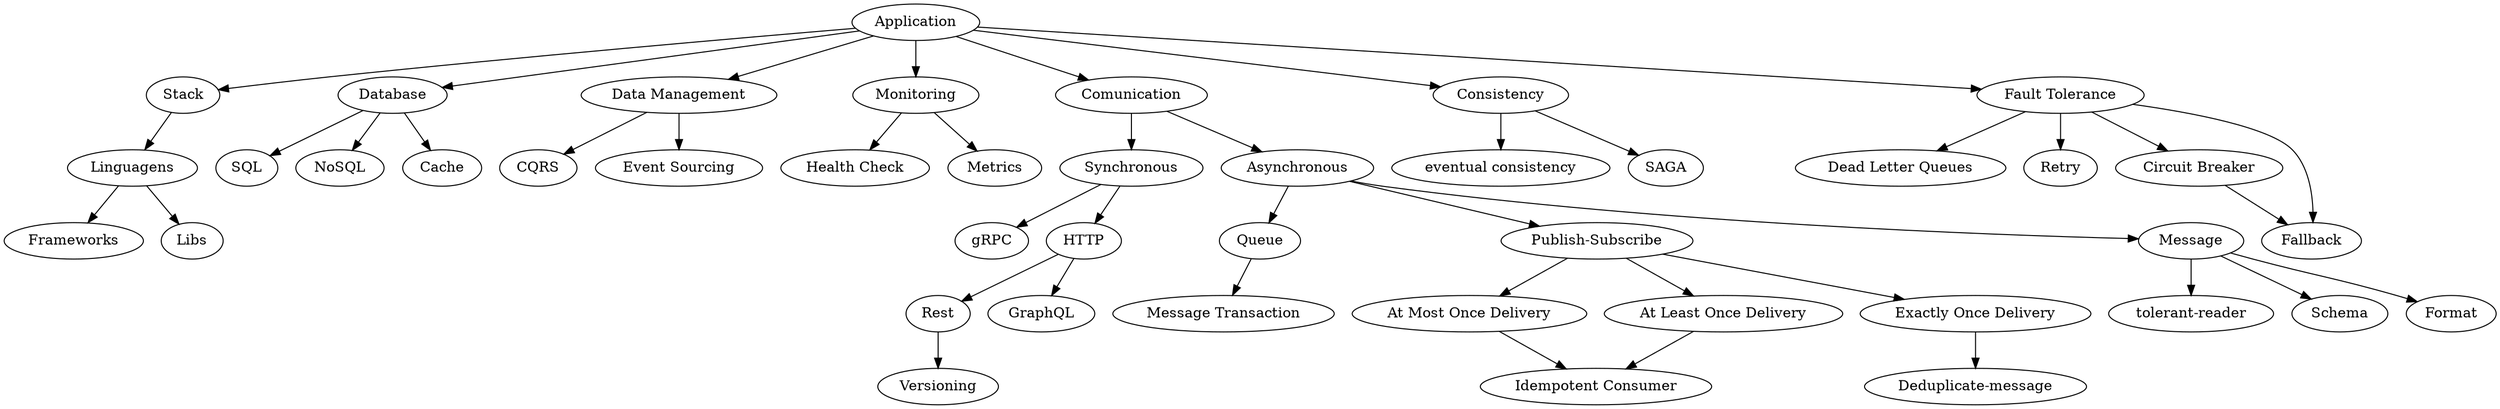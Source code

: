 // Microservices Application Roadmap
digraph {
	application [label=Application]
	application -> stack
	application -> db
	application -> "data-management"
	application -> monitoring
	application -> comunication
	application -> consistency
	stack [label=Stack]
	linguagens [label=Linguagens]
	framework [label=Frameworks]
	lib [label=Libs]
	stack -> linguagens
	linguagens -> framework
	linguagens -> lib
	db [label=Database]
	sql [label=SQL]
	nosql [label=NoSQL]
	cache [label=Cache]
	db -> sql
	db -> nosql
	db -> cache
	"data-management" [label="Data Management"]
	cqrs [label=CQRS]
	"event-sourcing" [label="Event Sourcing"]
	"data-management" -> cqrs
	"data-management" -> "event-sourcing"
	monitoring [label=Monitoring]
	"health-check" [label="Health Check"]
	"app-metrics" [label=Metrics]
	monitoring -> "health-check"
	monitoring -> "app-metrics"
	comunication [label=Comunication]
	synchronous [label=Synchronous]
	asynchronous [label=Asynchronous]
	comunication -> synchronous
	comunication -> asynchronous
	grpc [label=gRPC]
	http [label=HTTP]
	synchronous -> http
	synchronous -> grpc
	rest [label=Rest]
	graphql [label=GraphQL]
	http -> rest
	http -> graphql
	versioning [label=Versioning]
	rest -> versioning
	queue [label=Queue]
	"pub-sub" [label="Publish-Subscribe"]
	asynchronous -> queue
	asynchronous -> "pub-sub"
	asynchronous -> messages
	"queue-transaction" [label="Message Transaction"]
	queue -> "queue-transaction"
	"at-most-once-delivery" [label="At Most Once Delivery"]
	"at-least-once-delivery" [label="At Least Once Delivery"]
	"exactly-once-delivery" [label="Exactly Once Delivery"]
	"pub-sub" -> "at-most-once-delivery"
	"pub-sub" -> "at-least-once-delivery"
	"pub-sub" -> "exactly-once-delivery"
	deduplicate [label="Deduplicate-message"]
	idempotent [label="Idempotent Consumer"]
	"at-most-once-delivery" -> idempotent
	"at-least-once-delivery" -> idempotent
	"exactly-once-delivery" -> deduplicate
	messages [label=Message]
	"tolerant-reader" [label="tolerant-reader"]
	schema [label=Schema]
	"message-format" [label=Format]
	messages -> "tolerant-reader"
	messages -> schema
	messages -> "message-format"
	application -> "fault-tolerance"
	"fault-tolerance" [label="Fault Tolerance"]
	dlq [label="Dead Letter Queues"]
	retry [label=Retry]
	"app-circuit-breaker" [label="Circuit Breaker"]
	fallback [label=Fallback]
	consistency [label=Consistency]
	"eventual-consistency" [label="eventual consistency"]
	saga [label=SAGA]
	consistency -> "eventual-consistency"
	consistency -> saga
	"fault-tolerance" -> dlq
	"fault-tolerance" -> retry
	"fault-tolerance" -> "app-circuit-breaker"
	"fault-tolerance" -> fallback
	"app-circuit-breaker" -> fallback
}
